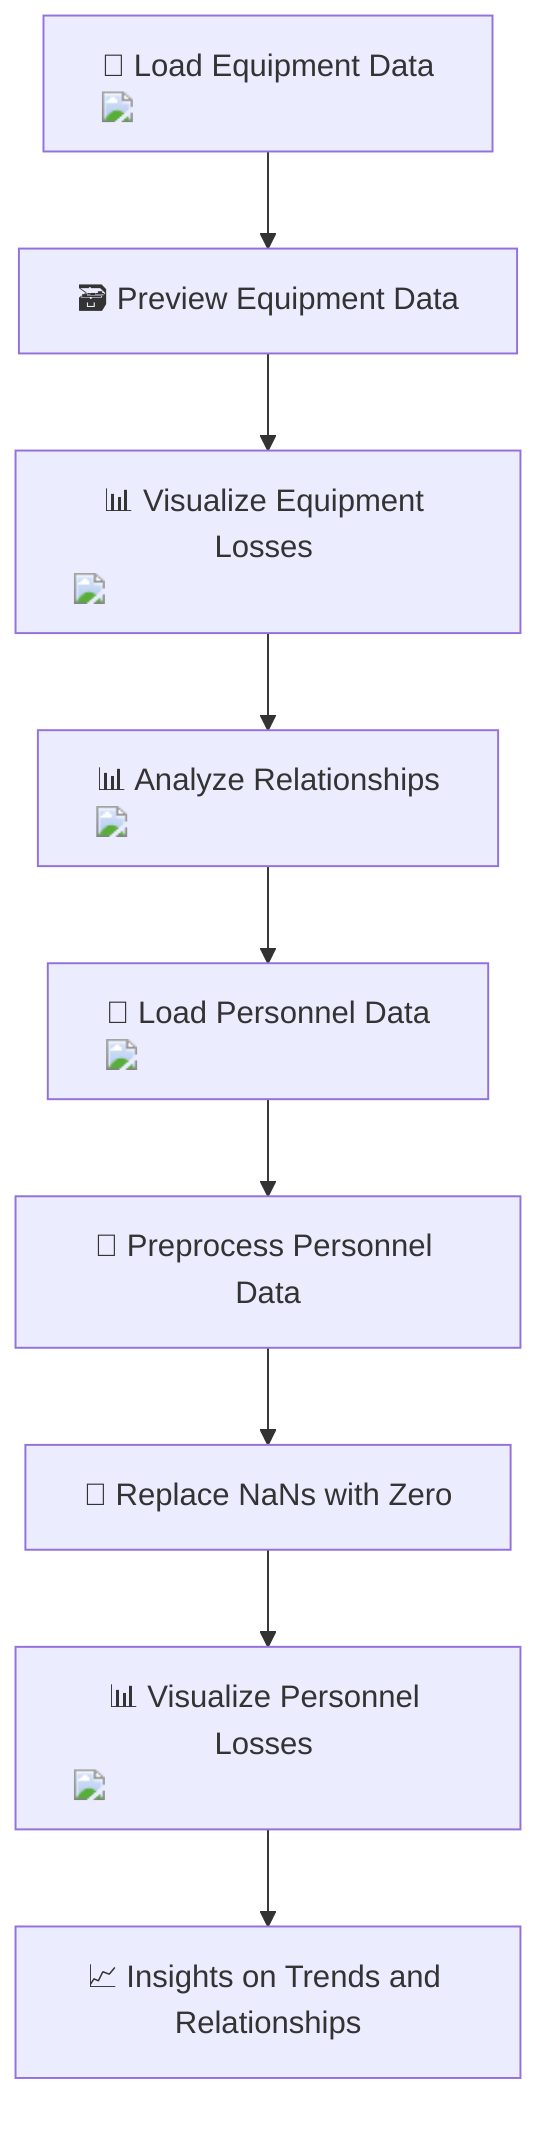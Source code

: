 flowchart TD
    A["📁 Load Equipment Data <img src='file.svg' />"] --> B["🗃️ Preview Equipment Data"]
    B --> C["📊 Visualize Equipment Losses <img src='dummy_plots/lineplot_template.svg'/>"]
    C --> D["📊 Analyze Relationships <img src='dummy_plots/scatter_plot_template.svg'/>"]
    D --> E["📁 Load Personnel Data <img src='file.svg' />"]
    E --> F["🔄 Preprocess Personnel Data"]
    F --> G["🧠 Replace NaNs with Zero"]
    G --> H["📊 Visualize Personnel Losses <img src='dummy_plots/lineplot_template.svg'/>"]
    H --> I["📈 Insights on Trends and Relationships"]